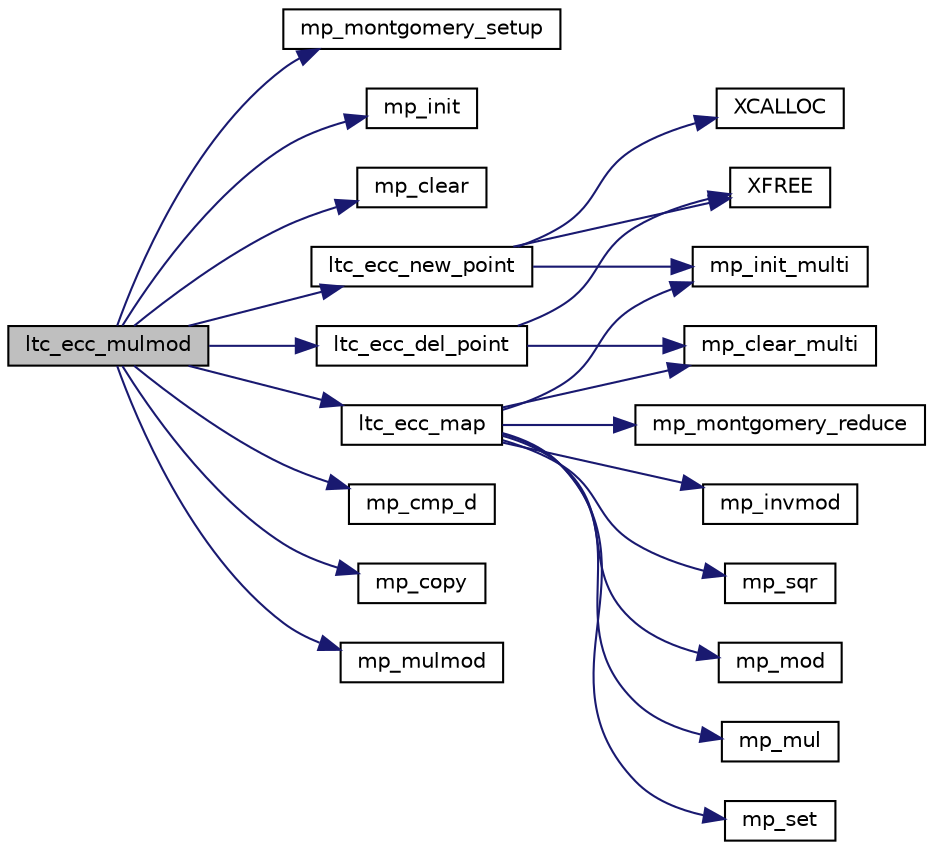 digraph G
{
  edge [fontname="Helvetica",fontsize="10",labelfontname="Helvetica",labelfontsize="10"];
  node [fontname="Helvetica",fontsize="10",shape=record];
  rankdir="LR";
  Node1 [label="ltc_ecc_mulmod",height=0.2,width=0.4,color="black", fillcolor="grey75", style="filled" fontcolor="black"];
  Node1 -> Node2 [color="midnightblue",fontsize="10",style="solid",fontname="Helvetica"];
  Node2 [label="mp_montgomery_setup",height=0.2,width=0.4,color="black", fillcolor="white", style="filled",URL="$tommath_8h.html#ae95a3ac6ef026ac623da5c23686368df"];
  Node1 -> Node3 [color="midnightblue",fontsize="10",style="solid",fontname="Helvetica"];
  Node3 [label="mp_init",height=0.2,width=0.4,color="black", fillcolor="white", style="filled",URL="$tommath_8h.html#af40a43523654299f5178fb2d2d0c2211"];
  Node1 -> Node4 [color="midnightblue",fontsize="10",style="solid",fontname="Helvetica"];
  Node4 [label="mp_clear",height=0.2,width=0.4,color="black", fillcolor="white", style="filled",URL="$tommath_8h.html#a0d8af25cba8b03d5bc1256ef40e7a9a4"];
  Node1 -> Node5 [color="midnightblue",fontsize="10",style="solid",fontname="Helvetica"];
  Node5 [label="ltc_ecc_new_point",height=0.2,width=0.4,color="black", fillcolor="white", style="filled",URL="$ltc__ecc__points_8c.html#a532af6ef2d0f6d1d8cd79e5f81e87cf8"];
  Node5 -> Node6 [color="midnightblue",fontsize="10",style="solid",fontname="Helvetica"];
  Node6 [label="XCALLOC",height=0.2,width=0.4,color="black", fillcolor="white", style="filled",URL="$tomcrypt__cfg_8h.html#ad94b29ae88f7b69eafd047530165fca0"];
  Node5 -> Node7 [color="midnightblue",fontsize="10",style="solid",fontname="Helvetica"];
  Node7 [label="mp_init_multi",height=0.2,width=0.4,color="black", fillcolor="white", style="filled",URL="$tommath_8h.html#aedf0449ac8e85bb6460b1d6a5b3f1e56"];
  Node5 -> Node8 [color="midnightblue",fontsize="10",style="solid",fontname="Helvetica"];
  Node8 [label="XFREE",height=0.2,width=0.4,color="black", fillcolor="white", style="filled",URL="$tomcrypt__cfg_8h.html#a044882d102936ed77052e9928e69397e"];
  Node1 -> Node9 [color="midnightblue",fontsize="10",style="solid",fontname="Helvetica"];
  Node9 [label="ltc_ecc_del_point",height=0.2,width=0.4,color="black", fillcolor="white", style="filled",URL="$ltc__ecc__points_8c.html#a4cef83a7c070c94ff78d4df10a7b624f"];
  Node9 -> Node10 [color="midnightblue",fontsize="10",style="solid",fontname="Helvetica"];
  Node10 [label="mp_clear_multi",height=0.2,width=0.4,color="black", fillcolor="white", style="filled",URL="$tommath_8h.html#a1a67757be676c7aff5bbaf4909423565"];
  Node9 -> Node8 [color="midnightblue",fontsize="10",style="solid",fontname="Helvetica"];
  Node1 -> Node11 [color="midnightblue",fontsize="10",style="solid",fontname="Helvetica"];
  Node11 [label="mp_cmp_d",height=0.2,width=0.4,color="black", fillcolor="white", style="filled",URL="$tommath_8h.html#aafbb7149deca3822af6b702a53a49b0f"];
  Node1 -> Node12 [color="midnightblue",fontsize="10",style="solid",fontname="Helvetica"];
  Node12 [label="mp_copy",height=0.2,width=0.4,color="black", fillcolor="white", style="filled",URL="$tommath_8h.html#a40137c186390668e7329fe8b4c169a81"];
  Node1 -> Node13 [color="midnightblue",fontsize="10",style="solid",fontname="Helvetica"];
  Node13 [label="mp_mulmod",height=0.2,width=0.4,color="black", fillcolor="white", style="filled",URL="$tommath_8h.html#ab3f7e691536b2c5a3c6e7fcd64b6edf5"];
  Node1 -> Node14 [color="midnightblue",fontsize="10",style="solid",fontname="Helvetica"];
  Node14 [label="ltc_ecc_map",height=0.2,width=0.4,color="black", fillcolor="white", style="filled",URL="$ltc__ecc__map_8c.html#af9f9d49f05241e41e2f8660afdaf7dac"];
  Node14 -> Node7 [color="midnightblue",fontsize="10",style="solid",fontname="Helvetica"];
  Node14 -> Node15 [color="midnightblue",fontsize="10",style="solid",fontname="Helvetica"];
  Node15 [label="mp_montgomery_reduce",height=0.2,width=0.4,color="black", fillcolor="white", style="filled",URL="$tommath_8h.html#aa4691085d3ea04afa015d348774d2870"];
  Node14 -> Node16 [color="midnightblue",fontsize="10",style="solid",fontname="Helvetica"];
  Node16 [label="mp_invmod",height=0.2,width=0.4,color="black", fillcolor="white", style="filled",URL="$tommath_8h.html#a1b5e0b1d11d0d42d3e220c7daf593dd8"];
  Node14 -> Node17 [color="midnightblue",fontsize="10",style="solid",fontname="Helvetica"];
  Node17 [label="mp_sqr",height=0.2,width=0.4,color="black", fillcolor="white", style="filled",URL="$tommath_8h.html#a9562eb810bfb1c9c35f76fd13cb12339"];
  Node14 -> Node18 [color="midnightblue",fontsize="10",style="solid",fontname="Helvetica"];
  Node18 [label="mp_mod",height=0.2,width=0.4,color="black", fillcolor="white", style="filled",URL="$tommath_8h.html#a46eaea3242919cb7535a083e457486e2"];
  Node14 -> Node19 [color="midnightblue",fontsize="10",style="solid",fontname="Helvetica"];
  Node19 [label="mp_mul",height=0.2,width=0.4,color="black", fillcolor="white", style="filled",URL="$tommath_8h.html#ada1a1daec73bc746301a0bef547382b3"];
  Node14 -> Node20 [color="midnightblue",fontsize="10",style="solid",fontname="Helvetica"];
  Node20 [label="mp_set",height=0.2,width=0.4,color="black", fillcolor="white", style="filled",URL="$tommath_8h.html#abb82602703676e63e203794a425d6254"];
  Node14 -> Node10 [color="midnightblue",fontsize="10",style="solid",fontname="Helvetica"];
}
